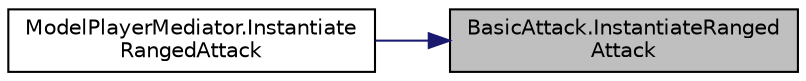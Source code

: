 digraph "BasicAttack.InstantiateRangedAttack"
{
 // INTERACTIVE_SVG=YES
 // LATEX_PDF_SIZE
  edge [fontname="Helvetica",fontsize="10",labelfontname="Helvetica",labelfontsize="10"];
  node [fontname="Helvetica",fontsize="10",shape=record];
  rankdir="RL";
  Node1 [label="BasicAttack.InstantiateRanged\lAttack",height=0.2,width=0.4,color="black", fillcolor="grey75", style="filled", fontcolor="black",tooltip=" "];
  Node1 -> Node2 [dir="back",color="midnightblue",fontsize="10",style="solid",fontname="Helvetica"];
  Node2 [label="ModelPlayerMediator.Instantiate\lRangedAttack",height=0.2,width=0.4,color="black", fillcolor="white", style="filled",URL="$class_model_player_mediator.html#a3ed3668391fbccbd3a0f19394333baa6",tooltip=" "];
}

